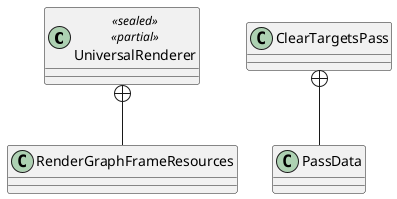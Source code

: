 @startuml
class UniversalRenderer <<sealed>> <<partial>> {
}
class ClearTargetsPass {
}
class RenderGraphFrameResources {
}
class PassData {
}
UniversalRenderer +-- RenderGraphFrameResources
ClearTargetsPass +-- PassData
@enduml
